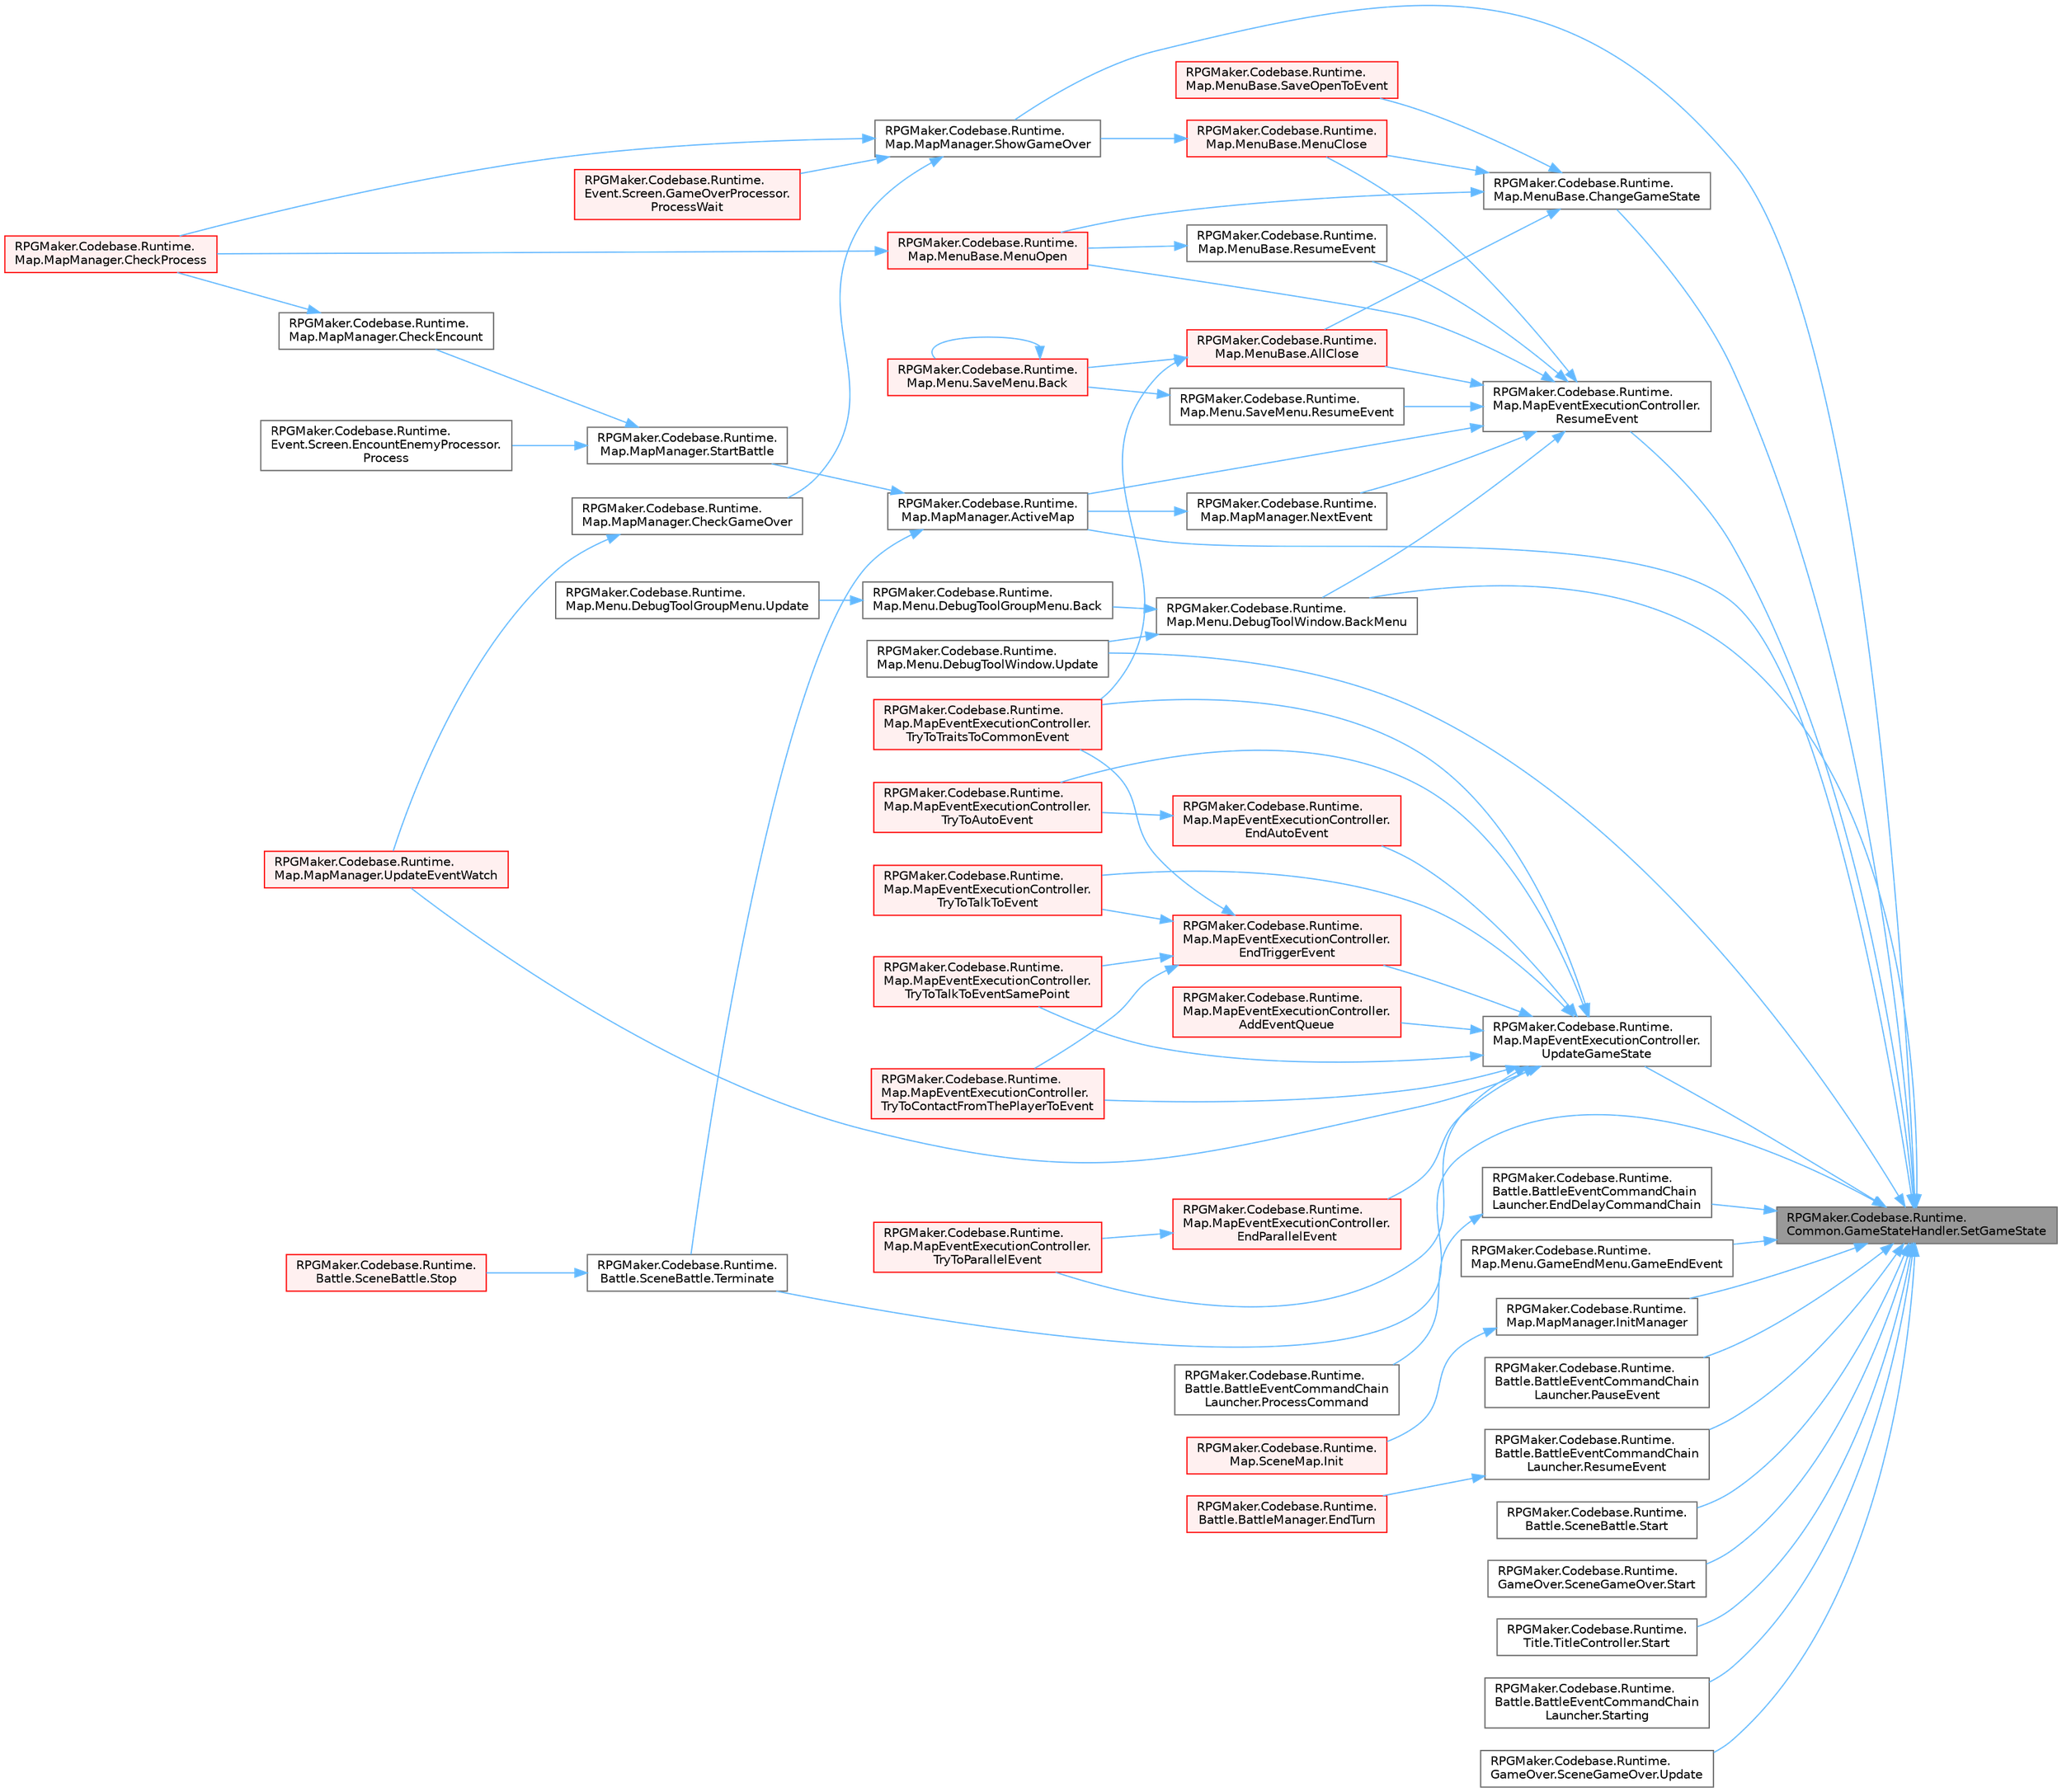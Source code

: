 digraph "RPGMaker.Codebase.Runtime.Common.GameStateHandler.SetGameState"
{
 // LATEX_PDF_SIZE
  bgcolor="transparent";
  edge [fontname=Helvetica,fontsize=10,labelfontname=Helvetica,labelfontsize=10];
  node [fontname=Helvetica,fontsize=10,shape=box,height=0.2,width=0.4];
  rankdir="RL";
  Node1 [id="Node000001",label="RPGMaker.Codebase.Runtime.\lCommon.GameStateHandler.SetGameState",height=0.2,width=0.4,color="gray40", fillcolor="grey60", style="filled", fontcolor="black",tooltip="😁 新しい状態を登録する."];
  Node1 -> Node2 [id="edge1_Node000001_Node000002",dir="back",color="steelblue1",style="solid",tooltip=" "];
  Node2 [id="Node000002",label="RPGMaker.Codebase.Runtime.\lMap.MapManager.ActiveMap",height=0.2,width=0.4,color="grey40", fillcolor="white", style="filled",URL="$d5/d0f/class_r_p_g_maker_1_1_codebase_1_1_runtime_1_1_map_1_1_map_manager.html#abba89095b41defaca884c77eb2b85fa7",tooltip="😁 能動的マップ"];
  Node2 -> Node3 [id="edge2_Node000002_Node000003",dir="back",color="steelblue1",style="solid",tooltip=" "];
  Node3 [id="Node000003",label="RPGMaker.Codebase.Runtime.\lMap.MapManager.StartBattle",height=0.2,width=0.4,color="grey40", fillcolor="white", style="filled",URL="$d5/d0f/class_r_p_g_maker_1_1_codebase_1_1_runtime_1_1_map_1_1_map_manager.html#a2abe6a815918a5f31af8e1031b4ce039",tooltip="😁 戦闘開始"];
  Node3 -> Node4 [id="edge3_Node000003_Node000004",dir="back",color="steelblue1",style="solid",tooltip=" "];
  Node4 [id="Node000004",label="RPGMaker.Codebase.Runtime.\lMap.MapManager.CheckEncount",height=0.2,width=0.4,color="grey40", fillcolor="white", style="filled",URL="$d5/d0f/class_r_p_g_maker_1_1_codebase_1_1_runtime_1_1_map_1_1_map_manager.html#ade4dde4a1fa8535ef5adbeb52c1b3a3d",tooltip="😁 遭遇チェック"];
  Node4 -> Node5 [id="edge4_Node000004_Node000005",dir="back",color="steelblue1",style="solid",tooltip=" "];
  Node5 [id="Node000005",label="RPGMaker.Codebase.Runtime.\lMap.MapManager.CheckProcess",height=0.2,width=0.4,color="red", fillcolor="#FFF0F0", style="filled",URL="$d5/d0f/class_r_p_g_maker_1_1_codebase_1_1_runtime_1_1_map_1_1_map_manager.html#af61111401b6e289e7cd71c37c80bff5d",tooltip="😁 移動後の各判定処理"];
  Node3 -> Node69 [id="edge5_Node000003_Node000069",dir="back",color="steelblue1",style="solid",tooltip=" "];
  Node69 [id="Node000069",label="RPGMaker.Codebase.Runtime.\lEvent.Screen.EncountEnemyProcessor.\lProcess",height=0.2,width=0.4,color="grey40", fillcolor="white", style="filled",URL="$da/d81/class_r_p_g_maker_1_1_codebase_1_1_runtime_1_1_event_1_1_screen_1_1_encount_enemy_processor.html#a4fe526998868f3f73d7758da52cbc7d6",tooltip="😁 処理"];
  Node2 -> Node70 [id="edge6_Node000002_Node000070",dir="back",color="steelblue1",style="solid",tooltip=" "];
  Node70 [id="Node000070",label="RPGMaker.Codebase.Runtime.\lBattle.SceneBattle.Terminate",height=0.2,width=0.4,color="grey40", fillcolor="white", style="filled",URL="$dd/d83/class_r_p_g_maker_1_1_codebase_1_1_runtime_1_1_battle_1_1_scene_battle.html#a8dd7cb22d96207c1d7df687eedcc1f1c",tooltip="😁 遷移前のシーン中断"];
  Node70 -> Node71 [id="edge7_Node000070_Node000071",dir="back",color="steelblue1",style="solid",tooltip=" "];
  Node71 [id="Node000071",label="RPGMaker.Codebase.Runtime.\lBattle.SceneBattle.Stop",height=0.2,width=0.4,color="red", fillcolor="#FFF0F0", style="filled",URL="$dd/d83/class_r_p_g_maker_1_1_codebase_1_1_runtime_1_1_battle_1_1_scene_battle.html#ad7094243c2ebe20568e4340f09882bae",tooltip="😁 シーンの停止"];
  Node1 -> Node81 [id="edge8_Node000001_Node000081",dir="back",color="steelblue1",style="solid",tooltip=" "];
  Node81 [id="Node000081",label="RPGMaker.Codebase.Runtime.\lMap.Menu.DebugToolWindow.BackMenu",height=0.2,width=0.4,color="grey40", fillcolor="white", style="filled",URL="$de/d9d/class_r_p_g_maker_1_1_codebase_1_1_runtime_1_1_map_1_1_menu_1_1_debug_tool_window.html#a4fabf13f745bbe7238091b67f33dc9c5",tooltip="😁 メニュー戻る"];
  Node81 -> Node82 [id="edge9_Node000081_Node000082",dir="back",color="steelblue1",style="solid",tooltip=" "];
  Node82 [id="Node000082",label="RPGMaker.Codebase.Runtime.\lMap.Menu.DebugToolGroupMenu.Back",height=0.2,width=0.4,color="grey40", fillcolor="white", style="filled",URL="$d0/d74/class_r_p_g_maker_1_1_codebase_1_1_runtime_1_1_map_1_1_menu_1_1_debug_tool_group_menu.html#a7a6eae9ff675c74b7e7b8c0283b1a964",tooltip="😁 戻る"];
  Node82 -> Node83 [id="edge10_Node000082_Node000083",dir="back",color="steelblue1",style="solid",tooltip=" "];
  Node83 [id="Node000083",label="RPGMaker.Codebase.Runtime.\lMap.Menu.DebugToolGroupMenu.Update",height=0.2,width=0.4,color="grey40", fillcolor="white", style="filled",URL="$d0/d74/class_r_p_g_maker_1_1_codebase_1_1_runtime_1_1_map_1_1_menu_1_1_debug_tool_group_menu.html#ab86031c9a746158375c8820d1f0cb8ad",tooltip="😁 更新"];
  Node81 -> Node84 [id="edge11_Node000081_Node000084",dir="back",color="steelblue1",style="solid",tooltip=" "];
  Node84 [id="Node000084",label="RPGMaker.Codebase.Runtime.\lMap.Menu.DebugToolWindow.Update",height=0.2,width=0.4,color="grey40", fillcolor="white", style="filled",URL="$de/d9d/class_r_p_g_maker_1_1_codebase_1_1_runtime_1_1_map_1_1_menu_1_1_debug_tool_window.html#a3193c261e8d8b1a3c736575282d80d29",tooltip="😁 更新"];
  Node1 -> Node85 [id="edge12_Node000001_Node000085",dir="back",color="steelblue1",style="solid",tooltip=" "];
  Node85 [id="Node000085",label="RPGMaker.Codebase.Runtime.\lMap.MenuBase.ChangeGameState",height=0.2,width=0.4,color="grey40", fillcolor="white", style="filled",URL="$d4/d87/class_r_p_g_maker_1_1_codebase_1_1_runtime_1_1_map_1_1_menu_base.html#a09c9b32db375ba2624e228c47fcbc64f",tooltip="😁 GameState切り替え処理"];
  Node85 -> Node86 [id="edge13_Node000085_Node000086",dir="back",color="steelblue1",style="solid",tooltip=" "];
  Node86 [id="Node000086",label="RPGMaker.Codebase.Runtime.\lMap.MenuBase.AllClose",height=0.2,width=0.4,color="red", fillcolor="#FFF0F0", style="filled",URL="$d4/d87/class_r_p_g_maker_1_1_codebase_1_1_runtime_1_1_map_1_1_menu_base.html#a06f193d8cc6ab88f3eaa740f98d48204",tooltip="😁 メニューを全て閉じる"];
  Node86 -> Node87 [id="edge14_Node000086_Node000087",dir="back",color="steelblue1",style="solid",tooltip=" "];
  Node87 [id="Node000087",label="RPGMaker.Codebase.Runtime.\lMap.Menu.SaveMenu.Back",height=0.2,width=0.4,color="red", fillcolor="#FFF0F0", style="filled",URL="$dc/dd1/class_r_p_g_maker_1_1_codebase_1_1_runtime_1_1_map_1_1_menu_1_1_save_menu.html#a1962552cdeef232f3edeac24163415db",tooltip="😁 戻る"];
  Node87 -> Node87 [id="edge15_Node000087_Node000087",dir="back",color="steelblue1",style="solid",tooltip=" "];
  Node86 -> Node106 [id="edge16_Node000086_Node000106",dir="back",color="steelblue1",style="solid",tooltip=" "];
  Node106 [id="Node000106",label="RPGMaker.Codebase.Runtime.\lMap.MapEventExecutionController.\lTryToTraitsToCommonEvent",height=0.2,width=0.4,color="red", fillcolor="#FFF0F0", style="filled",URL="$db/d6c/class_r_p_g_maker_1_1_codebase_1_1_runtime_1_1_map_1_1_map_event_execution_controller.html#a2d3d5a99334df4144df89340990fd7d8",tooltip="😁 スキルやアイテムに使用効果でコモンイベントが付与された場合に実行する"];
  Node85 -> Node113 [id="edge17_Node000085_Node000113",dir="back",color="steelblue1",style="solid",tooltip=" "];
  Node113 [id="Node000113",label="RPGMaker.Codebase.Runtime.\lMap.MenuBase.MenuClose",height=0.2,width=0.4,color="red", fillcolor="#FFF0F0", style="filled",URL="$d4/d87/class_r_p_g_maker_1_1_codebase_1_1_runtime_1_1_map_1_1_menu_base.html#a94b4a9d9aec9347922dc440b8321629f",tooltip="😁 メニュー以下を全部非表示にする"];
  Node113 -> Node115 [id="edge18_Node000113_Node000115",dir="back",color="steelblue1",style="solid",tooltip=" "];
  Node115 [id="Node000115",label="RPGMaker.Codebase.Runtime.\lMap.MapManager.ShowGameOver",height=0.2,width=0.4,color="grey40", fillcolor="white", style="filled",URL="$d5/d0f/class_r_p_g_maker_1_1_codebase_1_1_runtime_1_1_map_1_1_map_manager.html#aa8257238a6c7c2268986ee6f79190780",tooltip="😁 ゲーム・オーバーを見せる"];
  Node115 -> Node116 [id="edge19_Node000115_Node000116",dir="back",color="steelblue1",style="solid",tooltip=" "];
  Node116 [id="Node000116",label="RPGMaker.Codebase.Runtime.\lMap.MapManager.CheckGameOver",height=0.2,width=0.4,color="grey40", fillcolor="white", style="filled",URL="$d5/d0f/class_r_p_g_maker_1_1_codebase_1_1_runtime_1_1_map_1_1_map_manager.html#a4d0112b88487ab793e97528f9ce26b56",tooltip="😁 全滅判定"];
  Node116 -> Node117 [id="edge20_Node000116_Node000117",dir="back",color="steelblue1",style="solid",tooltip=" "];
  Node117 [id="Node000117",label="RPGMaker.Codebase.Runtime.\lMap.MapManager.UpdateEventWatch",height=0.2,width=0.4,color="red", fillcolor="#FFF0F0", style="filled",URL="$d5/d0f/class_r_p_g_maker_1_1_codebase_1_1_runtime_1_1_map_1_1_map_manager.html#ab7cb7bd152ff2eab304d1c57abe54477",tooltip="😁 特定のイベント更新"];
  Node115 -> Node5 [id="edge21_Node000115_Node000005",dir="back",color="steelblue1",style="solid",tooltip=" "];
  Node115 -> Node73 [id="edge22_Node000115_Node000073",dir="back",color="steelblue1",style="solid",tooltip=" "];
  Node73 [id="Node000073",label="RPGMaker.Codebase.Runtime.\lEvent.Screen.GameOverProcessor.\lProcessWait",height=0.2,width=0.4,color="red", fillcolor="#FFF0F0", style="filled",URL="$da/d48/class_r_p_g_maker_1_1_codebase_1_1_runtime_1_1_event_1_1_screen_1_1_game_over_processor.html#a936fc57bf42c48612e787e569ccf9b3c",tooltip="😁 ゲームオーバーのための処理"];
  Node85 -> Node120 [id="edge23_Node000085_Node000120",dir="back",color="steelblue1",style="solid",tooltip=" "];
  Node120 [id="Node000120",label="RPGMaker.Codebase.Runtime.\lMap.MenuBase.MenuOpen",height=0.2,width=0.4,color="red", fillcolor="#FFF0F0", style="filled",URL="$d4/d87/class_r_p_g_maker_1_1_codebase_1_1_runtime_1_1_map_1_1_menu_base.html#a5a2bdab2d0f0b62de47028166fdcb660",tooltip="😁 メニュー表示、非表示切り替え処理"];
  Node120 -> Node5 [id="edge24_Node000120_Node000005",dir="back",color="steelblue1",style="solid",tooltip=" "];
  Node85 -> Node122 [id="edge25_Node000085_Node000122",dir="back",color="steelblue1",style="solid",tooltip=" "];
  Node122 [id="Node000122",label="RPGMaker.Codebase.Runtime.\lMap.MenuBase.SaveOpenToEvent",height=0.2,width=0.4,color="red", fillcolor="#FFF0F0", style="filled",URL="$d4/d87/class_r_p_g_maker_1_1_codebase_1_1_runtime_1_1_map_1_1_menu_base.html#a051cf77f66989d68b52d9df07d59d687",tooltip="😁 イベントのために開くを保存"];
  Node1 -> Node124 [id="edge26_Node000001_Node000124",dir="back",color="steelblue1",style="solid",tooltip=" "];
  Node124 [id="Node000124",label="RPGMaker.Codebase.Runtime.\lBattle.BattleEventCommandChain\lLauncher.EndDelayCommandChain",height=0.2,width=0.4,color="grey40", fillcolor="white", style="filled",URL="$df/d2c/class_r_p_g_maker_1_1_codebase_1_1_runtime_1_1_battle_1_1_battle_event_command_chain_launcher.html#abfa9c78cabeec41e7a529cd930b6b6cb",tooltip="😁 イベント実行終了"];
  Node124 -> Node125 [id="edge27_Node000124_Node000125",dir="back",color="steelblue1",style="solid",tooltip=" "];
  Node125 [id="Node000125",label="RPGMaker.Codebase.Runtime.\lBattle.BattleEventCommandChain\lLauncher.ProcessCommand",height=0.2,width=0.4,color="grey40", fillcolor="white", style="filled",URL="$df/d2c/class_r_p_g_maker_1_1_codebase_1_1_runtime_1_1_battle_1_1_battle_event_command_chain_launcher.html#a228a7b111974757c916545fb991a0db4",tooltip="😁 イベントコマンドを実行する."];
  Node1 -> Node126 [id="edge28_Node000001_Node000126",dir="back",color="steelblue1",style="solid",tooltip=" "];
  Node126 [id="Node000126",label="RPGMaker.Codebase.Runtime.\lMap.Menu.GameEndMenu.GameEndEvent",height=0.2,width=0.4,color="grey40", fillcolor="white", style="filled",URL="$d3/d25/class_r_p_g_maker_1_1_codebase_1_1_runtime_1_1_map_1_1_menu_1_1_game_end_menu.html#a65cb5faa81262dd8a45a400b22b1b049",tooltip="😁 タイトルへの項目が押された時のイベント"];
  Node1 -> Node15 [id="edge29_Node000001_Node000015",dir="back",color="steelblue1",style="solid",tooltip=" "];
  Node15 [id="Node000015",label="RPGMaker.Codebase.Runtime.\lMap.MapManager.InitManager",height=0.2,width=0.4,color="grey40", fillcolor="white", style="filled",URL="$d5/d0f/class_r_p_g_maker_1_1_codebase_1_1_runtime_1_1_map_1_1_map_manager.html#ae14061e8d125d7fe532437b6ba183131",tooltip="😁 マップ初期化"];
  Node15 -> Node16 [id="edge30_Node000015_Node000016",dir="back",color="steelblue1",style="solid",tooltip=" "];
  Node16 [id="Node000016",label="RPGMaker.Codebase.Runtime.\lMap.SceneMap.Init",height=0.2,width=0.4,color="red", fillcolor="#FFF0F0", style="filled",URL="$db/d02/class_r_p_g_maker_1_1_codebase_1_1_runtime_1_1_map_1_1_scene_map.html#a0f6d0adae41e09e94a55d3c0af0c87dc",tooltip="😁 初期化"];
  Node1 -> Node127 [id="edge31_Node000001_Node000127",dir="back",color="steelblue1",style="solid",tooltip=" "];
  Node127 [id="Node000127",label="RPGMaker.Codebase.Runtime.\lBattle.BattleEventCommandChain\lLauncher.PauseEvent",height=0.2,width=0.4,color="grey40", fillcolor="white", style="filled",URL="$df/d2c/class_r_p_g_maker_1_1_codebase_1_1_runtime_1_1_battle_1_1_battle_event_command_chain_launcher.html#a9bdc438bfd0685da715354fde5fe294f",tooltip="😁 現在実行中のイベントを一時中断 メニュー表示やバトル表示など、別の画面へ遷移する際に利用"];
  Node1 -> Node128 [id="edge32_Node000001_Node000128",dir="back",color="steelblue1",style="solid",tooltip=" "];
  Node128 [id="Node000128",label="RPGMaker.Codebase.Runtime.\lBattle.BattleEventCommandChain\lLauncher.ResumeEvent",height=0.2,width=0.4,color="grey40", fillcolor="white", style="filled",URL="$df/d2c/class_r_p_g_maker_1_1_codebase_1_1_runtime_1_1_battle_1_1_battle_event_command_chain_launcher.html#aee3ec815881435dc205acf8220fb0052",tooltip="😁 実行を中断していたイベントの再開"];
  Node128 -> Node129 [id="edge33_Node000128_Node000129",dir="back",color="steelblue1",style="solid",tooltip=" "];
  Node129 [id="Node000129",label="RPGMaker.Codebase.Runtime.\lBattle.BattleManager.EndTurn",height=0.2,width=0.4,color="red", fillcolor="#FFF0F0", style="filled",URL="$d3/d0c/class_r_p_g_maker_1_1_codebase_1_1_runtime_1_1_battle_1_1_battle_manager.html#a1d6cd2cf1396c3badfbb97bfd25f78f2",tooltip="😁 ターン終了処理"];
  Node1 -> Node131 [id="edge34_Node000001_Node000131",dir="back",color="steelblue1",style="solid",tooltip=" "];
  Node131 [id="Node000131",label="RPGMaker.Codebase.Runtime.\lMap.MapEventExecutionController.\lResumeEvent",height=0.2,width=0.4,color="grey40", fillcolor="white", style="filled",URL="$db/d6c/class_r_p_g_maker_1_1_codebase_1_1_runtime_1_1_map_1_1_map_event_execution_controller.html#a524c914e37524ca686d99e7a230443fb",tooltip="😁 実行を中断していたイベントの再開"];
  Node131 -> Node2 [id="edge35_Node000131_Node000002",dir="back",color="steelblue1",style="solid",tooltip=" "];
  Node131 -> Node86 [id="edge36_Node000131_Node000086",dir="back",color="steelblue1",style="solid",tooltip=" "];
  Node131 -> Node81 [id="edge37_Node000131_Node000081",dir="back",color="steelblue1",style="solid",tooltip=" "];
  Node131 -> Node113 [id="edge38_Node000131_Node000113",dir="back",color="steelblue1",style="solid",tooltip=" "];
  Node131 -> Node120 [id="edge39_Node000131_Node000120",dir="back",color="steelblue1",style="solid",tooltip=" "];
  Node131 -> Node132 [id="edge40_Node000131_Node000132",dir="back",color="steelblue1",style="solid",tooltip=" "];
  Node132 [id="Node000132",label="RPGMaker.Codebase.Runtime.\lMap.MapManager.NextEvent",height=0.2,width=0.4,color="grey40", fillcolor="white", style="filled",URL="$d5/d0f/class_r_p_g_maker_1_1_codebase_1_1_runtime_1_1_map_1_1_map_manager.html#ac7acb8dd836db87d2d5ada87b910ee6e",tooltip="😁 次イベント"];
  Node132 -> Node2 [id="edge41_Node000132_Node000002",dir="back",color="steelblue1",style="solid",tooltip=" "];
  Node131 -> Node133 [id="edge42_Node000131_Node000133",dir="back",color="steelblue1",style="solid",tooltip=" "];
  Node133 [id="Node000133",label="RPGMaker.Codebase.Runtime.\lMap.Menu.SaveMenu.ResumeEvent",height=0.2,width=0.4,color="grey40", fillcolor="white", style="filled",URL="$dc/dd1/class_r_p_g_maker_1_1_codebase_1_1_runtime_1_1_map_1_1_menu_1_1_save_menu.html#adfc2ff8724b3cd661ab85ed91e795bc1",tooltip="😁 復帰イベント"];
  Node133 -> Node87 [id="edge43_Node000133_Node000087",dir="back",color="steelblue1",style="solid",tooltip=" "];
  Node131 -> Node134 [id="edge44_Node000131_Node000134",dir="back",color="steelblue1",style="solid",tooltip=" "];
  Node134 [id="Node000134",label="RPGMaker.Codebase.Runtime.\lMap.MenuBase.ResumeEvent",height=0.2,width=0.4,color="grey40", fillcolor="white", style="filled",URL="$d4/d87/class_r_p_g_maker_1_1_codebase_1_1_runtime_1_1_map_1_1_menu_base.html#afd14042ed347759133ad2856e206aea4",tooltip="😁 イベントに復帰する"];
  Node134 -> Node120 [id="edge45_Node000134_Node000120",dir="back",color="steelblue1",style="solid",tooltip=" "];
  Node1 -> Node115 [id="edge46_Node000001_Node000115",dir="back",color="steelblue1",style="solid",tooltip=" "];
  Node1 -> Node80 [id="edge47_Node000001_Node000080",dir="back",color="steelblue1",style="solid",tooltip=" "];
  Node80 [id="Node000080",label="RPGMaker.Codebase.Runtime.\lBattle.SceneBattle.Start",height=0.2,width=0.4,color="grey40", fillcolor="white", style="filled",URL="$dd/d83/class_r_p_g_maker_1_1_codebase_1_1_runtime_1_1_battle_1_1_scene_battle.html#a52668ac9e236a1452c2290bae1331f7d",tooltip="😁 シーンの開始"];
  Node1 -> Node135 [id="edge48_Node000001_Node000135",dir="back",color="steelblue1",style="solid",tooltip=" "];
  Node135 [id="Node000135",label="RPGMaker.Codebase.Runtime.\lGameOver.SceneGameOver.Start",height=0.2,width=0.4,color="grey40", fillcolor="white", style="filled",URL="$dc/dd5/class_r_p_g_maker_1_1_codebase_1_1_runtime_1_1_game_over_1_1_scene_game_over.html#a9767fcab975bab8d17de6eb61371f185",tooltip="😁 開始"];
  Node1 -> Node136 [id="edge49_Node000001_Node000136",dir="back",color="steelblue1",style="solid",tooltip=" "];
  Node136 [id="Node000136",label="RPGMaker.Codebase.Runtime.\lTitle.TitleController.Start",height=0.2,width=0.4,color="grey40", fillcolor="white", style="filled",URL="$df/d94/class_r_p_g_maker_1_1_codebase_1_1_runtime_1_1_title_1_1_title_controller.html#a9ce240ee336d74da32d02766881e9d1f",tooltip="😁 開始"];
  Node1 -> Node137 [id="edge50_Node000001_Node000137",dir="back",color="steelblue1",style="solid",tooltip=" "];
  Node137 [id="Node000137",label="RPGMaker.Codebase.Runtime.\lBattle.BattleEventCommandChain\lLauncher.Starting",height=0.2,width=0.4,color="grey40", fillcolor="white", style="filled",URL="$df/d2c/class_r_p_g_maker_1_1_codebase_1_1_runtime_1_1_battle_1_1_battle_event_command_chain_launcher.html#addd0f36ab3b42dbcbe972d99032d9e60",tooltip="😁 イベント実行開始"];
  Node1 -> Node70 [id="edge51_Node000001_Node000070",dir="back",color="steelblue1",style="solid",tooltip=" "];
  Node1 -> Node138 [id="edge52_Node000001_Node000138",dir="back",color="steelblue1",style="solid",tooltip=" "];
  Node138 [id="Node000138",label="RPGMaker.Codebase.Runtime.\lGameOver.SceneGameOver.Update",height=0.2,width=0.4,color="grey40", fillcolor="white", style="filled",URL="$dc/dd5/class_r_p_g_maker_1_1_codebase_1_1_runtime_1_1_game_over_1_1_scene_game_over.html#ada9b1df305b2529b856d11995a33cb27",tooltip="😁 更新"];
  Node1 -> Node84 [id="edge53_Node000001_Node000084",dir="back",color="steelblue1",style="solid",tooltip=" "];
  Node1 -> Node139 [id="edge54_Node000001_Node000139",dir="back",color="steelblue1",style="solid",tooltip=" "];
  Node139 [id="Node000139",label="RPGMaker.Codebase.Runtime.\lMap.MapEventExecutionController.\lUpdateGameState",height=0.2,width=0.4,color="grey40", fillcolor="white", style="filled",URL="$db/d6c/class_r_p_g_maker_1_1_codebase_1_1_runtime_1_1_map_1_1_map_event_execution_controller.html#a60213aa742bdf8cf0ac32e7ffa6a1158",tooltip="😁 ゲームの状態を更新する"];
  Node139 -> Node140 [id="edge55_Node000139_Node000140",dir="back",color="steelblue1",style="solid",tooltip=" "];
  Node140 [id="Node000140",label="RPGMaker.Codebase.Runtime.\lMap.MapEventExecutionController.\lAddEventQueue",height=0.2,width=0.4,color="red", fillcolor="#FFF0F0", style="filled",URL="$db/d6c/class_r_p_g_maker_1_1_codebase_1_1_runtime_1_1_map_1_1_map_event_execution_controller.html#ac2738925cfd0e983d10bbf087f87642a",tooltip="😁 同時に1つしか実行できないイベントをキューに貯める 現在1つも実行していない場合は、即実行する"];
  Node139 -> Node142 [id="edge56_Node000139_Node000142",dir="back",color="steelblue1",style="solid",tooltip=" "];
  Node142 [id="Node000142",label="RPGMaker.Codebase.Runtime.\lMap.MapEventExecutionController.\lEndAutoEvent",height=0.2,width=0.4,color="red", fillcolor="#FFF0F0", style="filled",URL="$db/d6c/class_r_p_g_maker_1_1_codebase_1_1_runtime_1_1_map_1_1_map_event_execution_controller.html#aa2d03e9e9c20247da88dc3f24b7b4026",tooltip="😁 自動実行の終了時処理"];
  Node142 -> Node144 [id="edge57_Node000142_Node000144",dir="back",color="steelblue1",style="solid",tooltip=" "];
  Node144 [id="Node000144",label="RPGMaker.Codebase.Runtime.\lMap.MapEventExecutionController.\lTryToAutoEvent",height=0.2,width=0.4,color="red", fillcolor="#FFF0F0", style="filled",URL="$db/d6c/class_r_p_g_maker_1_1_codebase_1_1_runtime_1_1_map_1_1_map_event_execution_controller.html#a42dc4f2018a9b6b67b72f23658b1ce24",tooltip="😁 自動実行イベントがあればイベントを開始する"];
  Node139 -> Node147 [id="edge58_Node000139_Node000147",dir="back",color="steelblue1",style="solid",tooltip=" "];
  Node147 [id="Node000147",label="RPGMaker.Codebase.Runtime.\lMap.MapEventExecutionController.\lEndParallelEvent",height=0.2,width=0.4,color="red", fillcolor="#FFF0F0", style="filled",URL="$db/d6c/class_r_p_g_maker_1_1_codebase_1_1_runtime_1_1_map_1_1_map_event_execution_controller.html#ab40287bb1e07642b6869dd74300d63f4",tooltip="😁 並列実行の終了時処理"];
  Node147 -> Node149 [id="edge59_Node000147_Node000149",dir="back",color="steelblue1",style="solid",tooltip=" "];
  Node149 [id="Node000149",label="RPGMaker.Codebase.Runtime.\lMap.MapEventExecutionController.\lTryToParallelEvent",height=0.2,width=0.4,color="red", fillcolor="#FFF0F0", style="filled",URL="$db/d6c/class_r_p_g_maker_1_1_codebase_1_1_runtime_1_1_map_1_1_map_event_execution_controller.html#a608c09133827f3666bb4c48116e387dd",tooltip="😁 並列実行イベントがあればイベントを開始する"];
  Node139 -> Node150 [id="edge60_Node000139_Node000150",dir="back",color="steelblue1",style="solid",tooltip=" "];
  Node150 [id="Node000150",label="RPGMaker.Codebase.Runtime.\lMap.MapEventExecutionController.\lEndTriggerEvent",height=0.2,width=0.4,color="red", fillcolor="#FFF0F0", style="filled",URL="$db/d6c/class_r_p_g_maker_1_1_codebase_1_1_runtime_1_1_map_1_1_map_event_execution_controller.html#a4b5ffa4de63aa68e836c9d4c7e542309",tooltip="😁 接触またはアクションキーでの実行の終了時処理"];
  Node150 -> Node151 [id="edge61_Node000150_Node000151",dir="back",color="steelblue1",style="solid",tooltip=" "];
  Node151 [id="Node000151",label="RPGMaker.Codebase.Runtime.\lMap.MapEventExecutionController.\lTryToContactFromThePlayerToEvent",height=0.2,width=0.4,color="red", fillcolor="#FFF0F0", style="filled",URL="$db/d6c/class_r_p_g_maker_1_1_codebase_1_1_runtime_1_1_map_1_1_map_event_execution_controller.html#ae8a8868d390cc54cdd9423794707e6d6",tooltip="😁 接触でのイベントを実行する"];
  Node150 -> Node153 [id="edge62_Node000150_Node000153",dir="back",color="steelblue1",style="solid",tooltip=" "];
  Node153 [id="Node000153",label="RPGMaker.Codebase.Runtime.\lMap.MapEventExecutionController.\lTryToTalkToEvent",height=0.2,width=0.4,color="red", fillcolor="#FFF0F0", style="filled",URL="$db/d6c/class_r_p_g_maker_1_1_codebase_1_1_runtime_1_1_map_1_1_map_event_execution_controller.html#af3617ac5a414c04e062dc020dadefd74",tooltip="😁 アクションキーでイベントを実行する"];
  Node150 -> Node154 [id="edge63_Node000150_Node000154",dir="back",color="steelblue1",style="solid",tooltip=" "];
  Node154 [id="Node000154",label="RPGMaker.Codebase.Runtime.\lMap.MapEventExecutionController.\lTryToTalkToEventSamePoint",height=0.2,width=0.4,color="red", fillcolor="#FFF0F0", style="filled",URL="$db/d6c/class_r_p_g_maker_1_1_codebase_1_1_runtime_1_1_map_1_1_map_event_execution_controller.html#a664fb32a4de7178496e1129b97f7509b",tooltip="😁 アクションキーでイベントを実行する 同一の座標のもののみで判定する"];
  Node150 -> Node106 [id="edge64_Node000150_Node000106",dir="back",color="steelblue1",style="solid",tooltip=" "];
  Node139 -> Node144 [id="edge65_Node000139_Node000144",dir="back",color="steelblue1",style="solid",tooltip=" "];
  Node139 -> Node151 [id="edge66_Node000139_Node000151",dir="back",color="steelblue1",style="solid",tooltip=" "];
  Node139 -> Node149 [id="edge67_Node000139_Node000149",dir="back",color="steelblue1",style="solid",tooltip=" "];
  Node139 -> Node153 [id="edge68_Node000139_Node000153",dir="back",color="steelblue1",style="solid",tooltip=" "];
  Node139 -> Node154 [id="edge69_Node000139_Node000154",dir="back",color="steelblue1",style="solid",tooltip=" "];
  Node139 -> Node106 [id="edge70_Node000139_Node000106",dir="back",color="steelblue1",style="solid",tooltip=" "];
  Node139 -> Node117 [id="edge71_Node000139_Node000117",dir="back",color="steelblue1",style="solid",tooltip=" "];
}
